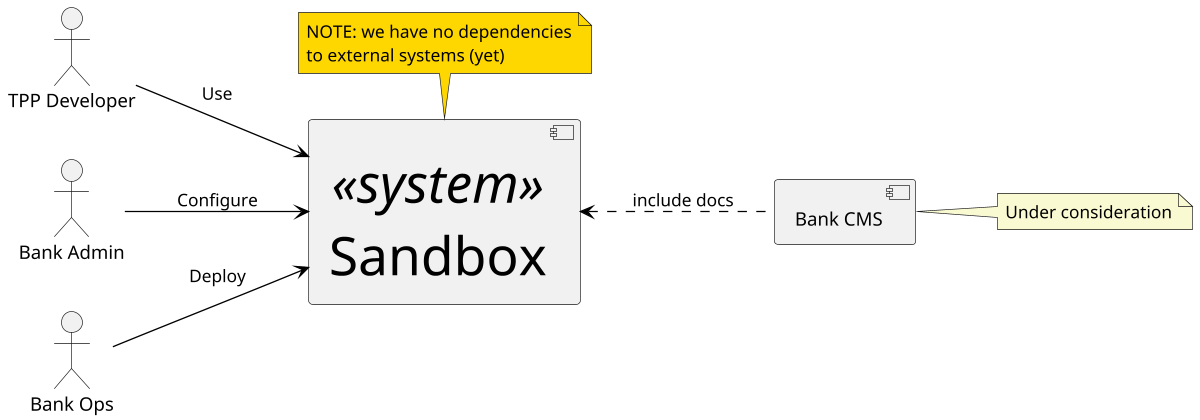 @startuml context

left to right direction
skinparam shadowing false
scale 1200 width

actor "TPP Developer" as tppd
actor "Bank Admin" as ba
actor "Bank Ops" as bo

skinparam arrowColor black
skinparam borderColor grey
skinparam Component {
  fontSize<<system>> 40
}

[Sandbox] as sandbox <<system>>
[Bank CMS] as cms

tppd --> sandbox : Use
ba --> sandbox : Configure
bo --> sandbox : Deploy
sandbox <.. cms : include docs

note right of cms #lightgoldenrodyellow
  Under consideration
end note

note top of sandbox #gold
  NOTE: we have no dependencies
  to external systems (yet)
end note

@enduml
